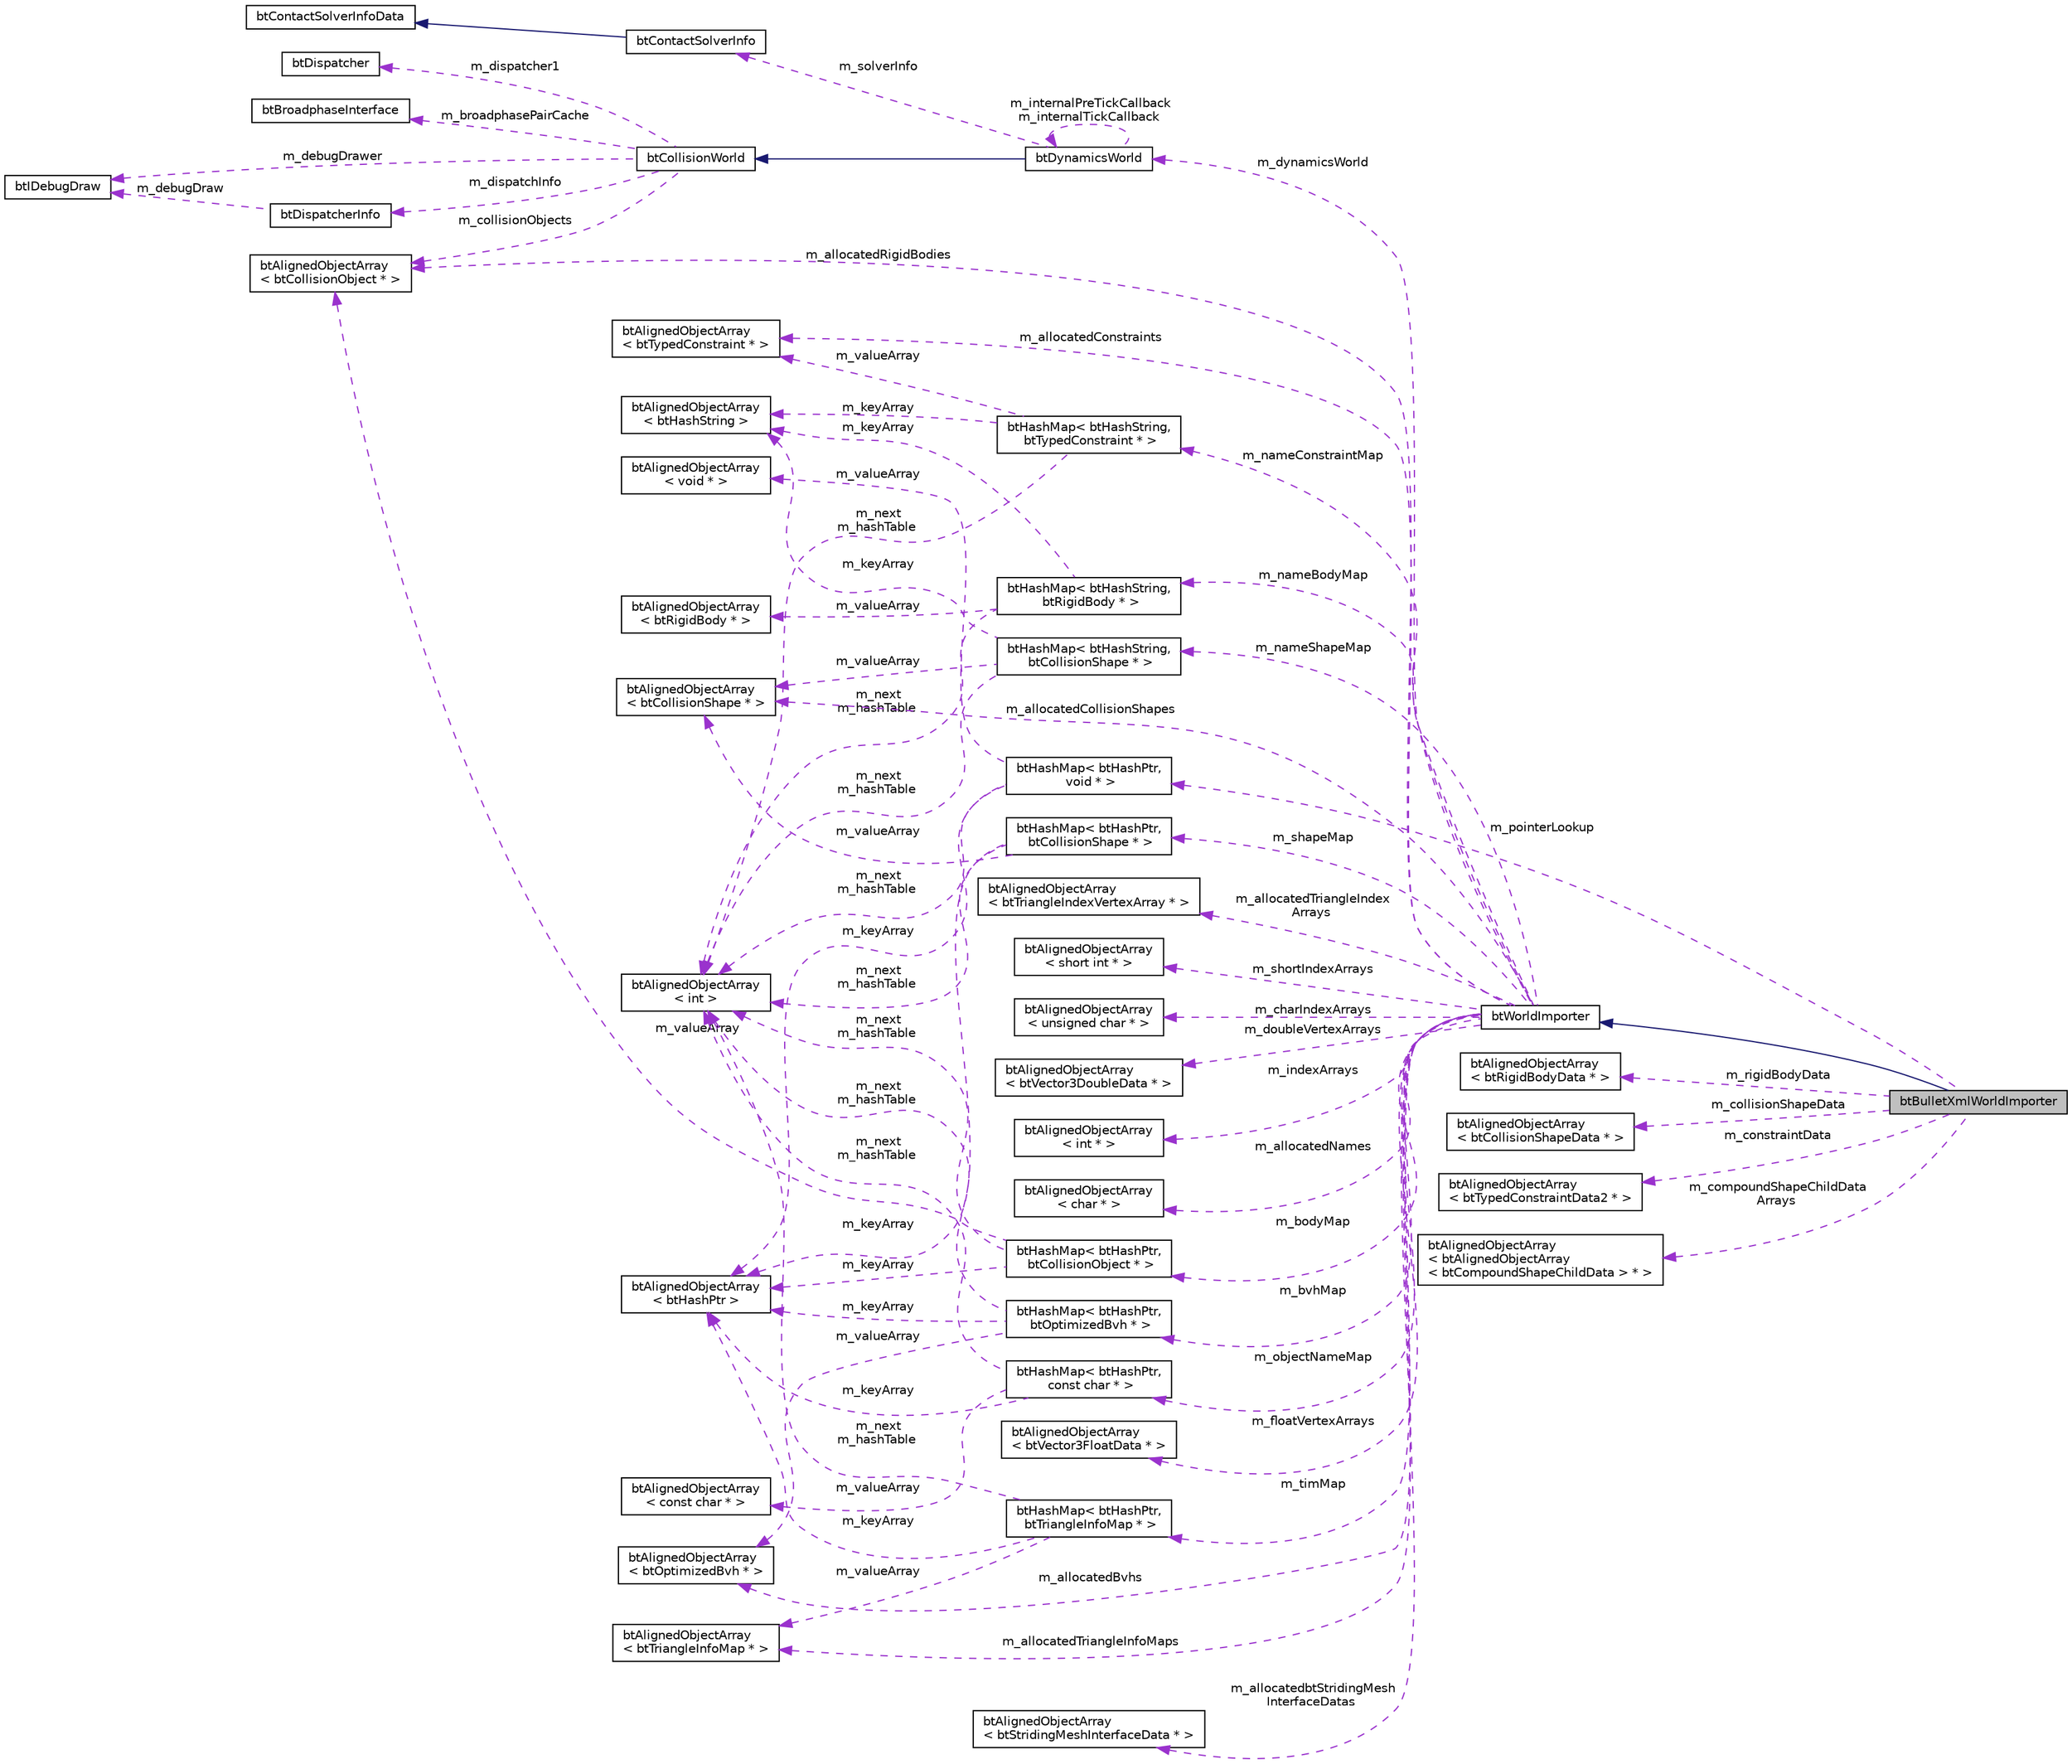 digraph "btBulletXmlWorldImporter"
{
  edge [fontname="Helvetica",fontsize="10",labelfontname="Helvetica",labelfontsize="10"];
  node [fontname="Helvetica",fontsize="10",shape=record];
  rankdir="LR";
  Node1 [label="btBulletXmlWorldImporter",height=0.2,width=0.4,color="black", fillcolor="grey75", style="filled", fontcolor="black"];
  Node2 -> Node1 [dir="back",color="midnightblue",fontsize="10",style="solid",fontname="Helvetica"];
  Node2 [label="btWorldImporter",height=0.2,width=0.4,color="black", fillcolor="white", style="filled",URL="$classbt_world_importer.html"];
  Node3 -> Node2 [dir="back",color="darkorchid3",fontsize="10",style="dashed",label=" m_allocatedRigidBodies" ,fontname="Helvetica"];
  Node3 [label="btAlignedObjectArray\l\< btCollisionObject * \>",height=0.2,width=0.4,color="black", fillcolor="white", style="filled",URL="$classbt_aligned_object_array.html"];
  Node4 -> Node2 [dir="back",color="darkorchid3",fontsize="10",style="dashed",label=" m_allocatedTriangleInfoMaps" ,fontname="Helvetica"];
  Node4 [label="btAlignedObjectArray\l\< btTriangleInfoMap * \>",height=0.2,width=0.4,color="black", fillcolor="white", style="filled",URL="$classbt_aligned_object_array.html"];
  Node5 -> Node2 [dir="back",color="darkorchid3",fontsize="10",style="dashed",label=" m_allocatedbtStridingMesh\lInterfaceDatas" ,fontname="Helvetica"];
  Node5 [label="btAlignedObjectArray\l\< btStridingMeshInterfaceData * \>",height=0.2,width=0.4,color="black", fillcolor="white", style="filled",URL="$classbt_aligned_object_array.html"];
  Node6 -> Node2 [dir="back",color="darkorchid3",fontsize="10",style="dashed",label=" m_allocatedBvhs" ,fontname="Helvetica"];
  Node6 [label="btAlignedObjectArray\l\< btOptimizedBvh * \>",height=0.2,width=0.4,color="black", fillcolor="white", style="filled",URL="$classbt_aligned_object_array.html"];
  Node7 -> Node2 [dir="back",color="darkorchid3",fontsize="10",style="dashed",label=" m_nameShapeMap" ,fontname="Helvetica"];
  Node7 [label="btHashMap\< btHashString,\l btCollisionShape * \>",height=0.2,width=0.4,color="black", fillcolor="white", style="filled",URL="$classbt_hash_map.html"];
  Node8 -> Node7 [dir="back",color="darkorchid3",fontsize="10",style="dashed",label=" m_keyArray" ,fontname="Helvetica"];
  Node8 [label="btAlignedObjectArray\l\< btHashString \>",height=0.2,width=0.4,color="black", fillcolor="white", style="filled",URL="$classbt_aligned_object_array.html"];
  Node9 -> Node7 [dir="back",color="darkorchid3",fontsize="10",style="dashed",label=" m_next\nm_hashTable" ,fontname="Helvetica"];
  Node9 [label="btAlignedObjectArray\l\< int \>",height=0.2,width=0.4,color="black", fillcolor="white", style="filled",URL="$classbt_aligned_object_array.html"];
  Node10 -> Node7 [dir="back",color="darkorchid3",fontsize="10",style="dashed",label=" m_valueArray" ,fontname="Helvetica"];
  Node10 [label="btAlignedObjectArray\l\< btCollisionShape * \>",height=0.2,width=0.4,color="black", fillcolor="white", style="filled",URL="$classbt_aligned_object_array.html"];
  Node11 -> Node2 [dir="back",color="darkorchid3",fontsize="10",style="dashed",label=" m_nameBodyMap" ,fontname="Helvetica"];
  Node11 [label="btHashMap\< btHashString,\l btRigidBody * \>",height=0.2,width=0.4,color="black", fillcolor="white", style="filled",URL="$classbt_hash_map.html"];
  Node8 -> Node11 [dir="back",color="darkorchid3",fontsize="10",style="dashed",label=" m_keyArray" ,fontname="Helvetica"];
  Node12 -> Node11 [dir="back",color="darkorchid3",fontsize="10",style="dashed",label=" m_valueArray" ,fontname="Helvetica"];
  Node12 [label="btAlignedObjectArray\l\< btRigidBody * \>",height=0.2,width=0.4,color="black", fillcolor="white", style="filled",URL="$classbt_aligned_object_array.html"];
  Node9 -> Node11 [dir="back",color="darkorchid3",fontsize="10",style="dashed",label=" m_next\nm_hashTable" ,fontname="Helvetica"];
  Node13 -> Node2 [dir="back",color="darkorchid3",fontsize="10",style="dashed",label=" m_dynamicsWorld" ,fontname="Helvetica"];
  Node13 [label="btDynamicsWorld",height=0.2,width=0.4,color="black", fillcolor="white", style="filled",URL="$classbt_dynamics_world.html",tooltip="The btDynamicsWorld is the interface class for several dynamics implementation, basic, discrete, parallel, and continuous etc. "];
  Node14 -> Node13 [dir="back",color="midnightblue",fontsize="10",style="solid",fontname="Helvetica"];
  Node14 [label="btCollisionWorld",height=0.2,width=0.4,color="black", fillcolor="white", style="filled",URL="$classbt_collision_world.html",tooltip="CollisionWorld is interface and container for the collision detection. "];
  Node3 -> Node14 [dir="back",color="darkorchid3",fontsize="10",style="dashed",label=" m_collisionObjects" ,fontname="Helvetica"];
  Node15 -> Node14 [dir="back",color="darkorchid3",fontsize="10",style="dashed",label=" m_dispatchInfo" ,fontname="Helvetica"];
  Node15 [label="btDispatcherInfo",height=0.2,width=0.4,color="black", fillcolor="white", style="filled",URL="$structbt_dispatcher_info.html"];
  Node16 -> Node15 [dir="back",color="darkorchid3",fontsize="10",style="dashed",label=" m_debugDraw" ,fontname="Helvetica"];
  Node16 [label="btIDebugDraw",height=0.2,width=0.4,color="black", fillcolor="white", style="filled",URL="$classbt_i_debug_draw.html"];
  Node17 -> Node14 [dir="back",color="darkorchid3",fontsize="10",style="dashed",label=" m_dispatcher1" ,fontname="Helvetica"];
  Node17 [label="btDispatcher",height=0.2,width=0.4,color="black", fillcolor="white", style="filled",URL="$classbt_dispatcher.html"];
  Node18 -> Node14 [dir="back",color="darkorchid3",fontsize="10",style="dashed",label=" m_broadphasePairCache" ,fontname="Helvetica"];
  Node18 [label="btBroadphaseInterface",height=0.2,width=0.4,color="black", fillcolor="white", style="filled",URL="$classbt_broadphase_interface.html"];
  Node16 -> Node14 [dir="back",color="darkorchid3",fontsize="10",style="dashed",label=" m_debugDrawer" ,fontname="Helvetica"];
  Node13 -> Node13 [dir="back",color="darkorchid3",fontsize="10",style="dashed",label=" m_internalPreTickCallback\nm_internalTickCallback" ,fontname="Helvetica"];
  Node19 -> Node13 [dir="back",color="darkorchid3",fontsize="10",style="dashed",label=" m_solverInfo" ,fontname="Helvetica"];
  Node19 [label="btContactSolverInfo",height=0.2,width=0.4,color="black", fillcolor="white", style="filled",URL="$structbt_contact_solver_info.html"];
  Node20 -> Node19 [dir="back",color="midnightblue",fontsize="10",style="solid",fontname="Helvetica"];
  Node20 [label="btContactSolverInfoData",height=0.2,width=0.4,color="black", fillcolor="white", style="filled",URL="$structbt_contact_solver_info_data.html"];
  Node21 -> Node2 [dir="back",color="darkorchid3",fontsize="10",style="dashed",label=" m_allocatedTriangleIndex\lArrays" ,fontname="Helvetica"];
  Node21 [label="btAlignedObjectArray\l\< btTriangleIndexVertexArray * \>",height=0.2,width=0.4,color="black", fillcolor="white", style="filled",URL="$classbt_aligned_object_array.html"];
  Node22 -> Node2 [dir="back",color="darkorchid3",fontsize="10",style="dashed",label=" m_nameConstraintMap" ,fontname="Helvetica"];
  Node22 [label="btHashMap\< btHashString,\l btTypedConstraint * \>",height=0.2,width=0.4,color="black", fillcolor="white", style="filled",URL="$classbt_hash_map.html"];
  Node8 -> Node22 [dir="back",color="darkorchid3",fontsize="10",style="dashed",label=" m_keyArray" ,fontname="Helvetica"];
  Node23 -> Node22 [dir="back",color="darkorchid3",fontsize="10",style="dashed",label=" m_valueArray" ,fontname="Helvetica"];
  Node23 [label="btAlignedObjectArray\l\< btTypedConstraint * \>",height=0.2,width=0.4,color="black", fillcolor="white", style="filled",URL="$classbt_aligned_object_array.html"];
  Node9 -> Node22 [dir="back",color="darkorchid3",fontsize="10",style="dashed",label=" m_next\nm_hashTable" ,fontname="Helvetica"];
  Node24 -> Node2 [dir="back",color="darkorchid3",fontsize="10",style="dashed",label=" m_shortIndexArrays" ,fontname="Helvetica"];
  Node24 [label="btAlignedObjectArray\l\< short int * \>",height=0.2,width=0.4,color="black", fillcolor="white", style="filled",URL="$classbt_aligned_object_array.html"];
  Node25 -> Node2 [dir="back",color="darkorchid3",fontsize="10",style="dashed",label=" m_allocatedNames" ,fontname="Helvetica"];
  Node25 [label="btAlignedObjectArray\l\< char * \>",height=0.2,width=0.4,color="black", fillcolor="white", style="filled",URL="$classbt_aligned_object_array.html"];
  Node26 -> Node2 [dir="back",color="darkorchid3",fontsize="10",style="dashed",label=" m_timMap" ,fontname="Helvetica"];
  Node26 [label="btHashMap\< btHashPtr,\l btTriangleInfoMap * \>",height=0.2,width=0.4,color="black", fillcolor="white", style="filled",URL="$classbt_hash_map.html"];
  Node4 -> Node26 [dir="back",color="darkorchid3",fontsize="10",style="dashed",label=" m_valueArray" ,fontname="Helvetica"];
  Node27 -> Node26 [dir="back",color="darkorchid3",fontsize="10",style="dashed",label=" m_keyArray" ,fontname="Helvetica"];
  Node27 [label="btAlignedObjectArray\l\< btHashPtr \>",height=0.2,width=0.4,color="black", fillcolor="white", style="filled",URL="$classbt_aligned_object_array.html"];
  Node9 -> Node26 [dir="back",color="darkorchid3",fontsize="10",style="dashed",label=" m_next\nm_hashTable" ,fontname="Helvetica"];
  Node23 -> Node2 [dir="back",color="darkorchid3",fontsize="10",style="dashed",label=" m_allocatedConstraints" ,fontname="Helvetica"];
  Node28 -> Node2 [dir="back",color="darkorchid3",fontsize="10",style="dashed",label=" m_charIndexArrays" ,fontname="Helvetica"];
  Node28 [label="btAlignedObjectArray\l\< unsigned char * \>",height=0.2,width=0.4,color="black", fillcolor="white", style="filled",URL="$classbt_aligned_object_array.html"];
  Node29 -> Node2 [dir="back",color="darkorchid3",fontsize="10",style="dashed",label=" m_shapeMap" ,fontname="Helvetica"];
  Node29 [label="btHashMap\< btHashPtr,\l btCollisionShape * \>",height=0.2,width=0.4,color="black", fillcolor="white", style="filled",URL="$classbt_hash_map.html"];
  Node27 -> Node29 [dir="back",color="darkorchid3",fontsize="10",style="dashed",label=" m_keyArray" ,fontname="Helvetica"];
  Node9 -> Node29 [dir="back",color="darkorchid3",fontsize="10",style="dashed",label=" m_next\nm_hashTable" ,fontname="Helvetica"];
  Node10 -> Node29 [dir="back",color="darkorchid3",fontsize="10",style="dashed",label=" m_valueArray" ,fontname="Helvetica"];
  Node30 -> Node2 [dir="back",color="darkorchid3",fontsize="10",style="dashed",label=" m_objectNameMap" ,fontname="Helvetica"];
  Node30 [label="btHashMap\< btHashPtr,\l const char * \>",height=0.2,width=0.4,color="black", fillcolor="white", style="filled",URL="$classbt_hash_map.html"];
  Node27 -> Node30 [dir="back",color="darkorchid3",fontsize="10",style="dashed",label=" m_keyArray" ,fontname="Helvetica"];
  Node9 -> Node30 [dir="back",color="darkorchid3",fontsize="10",style="dashed",label=" m_next\nm_hashTable" ,fontname="Helvetica"];
  Node31 -> Node30 [dir="back",color="darkorchid3",fontsize="10",style="dashed",label=" m_valueArray" ,fontname="Helvetica"];
  Node31 [label="btAlignedObjectArray\l\< const char * \>",height=0.2,width=0.4,color="black", fillcolor="white", style="filled",URL="$classbt_aligned_object_array.html"];
  Node32 -> Node2 [dir="back",color="darkorchid3",fontsize="10",style="dashed",label=" m_bodyMap" ,fontname="Helvetica"];
  Node32 [label="btHashMap\< btHashPtr,\l btCollisionObject * \>",height=0.2,width=0.4,color="black", fillcolor="white", style="filled",URL="$classbt_hash_map.html"];
  Node3 -> Node32 [dir="back",color="darkorchid3",fontsize="10",style="dashed",label=" m_valueArray" ,fontname="Helvetica"];
  Node27 -> Node32 [dir="back",color="darkorchid3",fontsize="10",style="dashed",label=" m_keyArray" ,fontname="Helvetica"];
  Node9 -> Node32 [dir="back",color="darkorchid3",fontsize="10",style="dashed",label=" m_next\nm_hashTable" ,fontname="Helvetica"];
  Node10 -> Node2 [dir="back",color="darkorchid3",fontsize="10",style="dashed",label=" m_allocatedCollisionShapes" ,fontname="Helvetica"];
  Node33 -> Node2 [dir="back",color="darkorchid3",fontsize="10",style="dashed",label=" m_doubleVertexArrays" ,fontname="Helvetica"];
  Node33 [label="btAlignedObjectArray\l\< btVector3DoubleData * \>",height=0.2,width=0.4,color="black", fillcolor="white", style="filled",URL="$classbt_aligned_object_array.html"];
  Node34 -> Node2 [dir="back",color="darkorchid3",fontsize="10",style="dashed",label=" m_indexArrays" ,fontname="Helvetica"];
  Node34 [label="btAlignedObjectArray\l\< int * \>",height=0.2,width=0.4,color="black", fillcolor="white", style="filled",URL="$classbt_aligned_object_array.html"];
  Node35 -> Node2 [dir="back",color="darkorchid3",fontsize="10",style="dashed",label=" m_floatVertexArrays" ,fontname="Helvetica"];
  Node35 [label="btAlignedObjectArray\l\< btVector3FloatData * \>",height=0.2,width=0.4,color="black", fillcolor="white", style="filled",URL="$classbt_aligned_object_array.html"];
  Node36 -> Node2 [dir="back",color="darkorchid3",fontsize="10",style="dashed",label=" m_bvhMap" ,fontname="Helvetica"];
  Node36 [label="btHashMap\< btHashPtr,\l btOptimizedBvh * \>",height=0.2,width=0.4,color="black", fillcolor="white", style="filled",URL="$classbt_hash_map.html"];
  Node6 -> Node36 [dir="back",color="darkorchid3",fontsize="10",style="dashed",label=" m_valueArray" ,fontname="Helvetica"];
  Node27 -> Node36 [dir="back",color="darkorchid3",fontsize="10",style="dashed",label=" m_keyArray" ,fontname="Helvetica"];
  Node9 -> Node36 [dir="back",color="darkorchid3",fontsize="10",style="dashed",label=" m_next\nm_hashTable" ,fontname="Helvetica"];
  Node37 -> Node1 [dir="back",color="darkorchid3",fontsize="10",style="dashed",label=" m_pointerLookup" ,fontname="Helvetica"];
  Node37 [label="btHashMap\< btHashPtr,\l void * \>",height=0.2,width=0.4,color="black", fillcolor="white", style="filled",URL="$classbt_hash_map.html"];
  Node38 -> Node37 [dir="back",color="darkorchid3",fontsize="10",style="dashed",label=" m_valueArray" ,fontname="Helvetica"];
  Node38 [label="btAlignedObjectArray\l\< void * \>",height=0.2,width=0.4,color="black", fillcolor="white", style="filled",URL="$classbt_aligned_object_array.html"];
  Node27 -> Node37 [dir="back",color="darkorchid3",fontsize="10",style="dashed",label=" m_keyArray" ,fontname="Helvetica"];
  Node9 -> Node37 [dir="back",color="darkorchid3",fontsize="10",style="dashed",label=" m_next\nm_hashTable" ,fontname="Helvetica"];
  Node39 -> Node1 [dir="back",color="darkorchid3",fontsize="10",style="dashed",label=" m_rigidBodyData" ,fontname="Helvetica"];
  Node39 [label="btAlignedObjectArray\l\< btRigidBodyData * \>",height=0.2,width=0.4,color="black", fillcolor="white", style="filled",URL="$classbt_aligned_object_array.html"];
  Node40 -> Node1 [dir="back",color="darkorchid3",fontsize="10",style="dashed",label=" m_collisionShapeData" ,fontname="Helvetica"];
  Node40 [label="btAlignedObjectArray\l\< btCollisionShapeData * \>",height=0.2,width=0.4,color="black", fillcolor="white", style="filled",URL="$classbt_aligned_object_array.html"];
  Node41 -> Node1 [dir="back",color="darkorchid3",fontsize="10",style="dashed",label=" m_constraintData" ,fontname="Helvetica"];
  Node41 [label="btAlignedObjectArray\l\< btTypedConstraintData2 * \>",height=0.2,width=0.4,color="black", fillcolor="white", style="filled",URL="$classbt_aligned_object_array.html"];
  Node42 -> Node1 [dir="back",color="darkorchid3",fontsize="10",style="dashed",label=" m_compoundShapeChildData\lArrays" ,fontname="Helvetica"];
  Node42 [label="btAlignedObjectArray\l\< btAlignedObjectArray\l\< btCompoundShapeChildData \> * \>",height=0.2,width=0.4,color="black", fillcolor="white", style="filled",URL="$classbt_aligned_object_array.html"];
}
